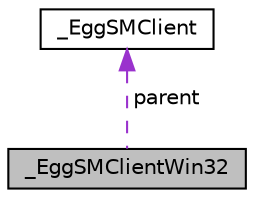 digraph "_EggSMClientWin32"
{
  edge [fontname="Helvetica",fontsize="10",labelfontname="Helvetica",labelfontsize="10"];
  node [fontname="Helvetica",fontsize="10",shape=record];
  Node1 [label="_EggSMClientWin32",height=0.2,width=0.4,color="black", fillcolor="grey75", style="filled" fontcolor="black"];
  Node2 -> Node1 [dir="back",color="darkorchid3",fontsize="10",style="dashed",label=" parent" ,fontname="Helvetica"];
  Node2 [label="_EggSMClient",height=0.2,width=0.4,color="black", fillcolor="white", style="filled",URL="$d1/d15/struct__EggSMClient.html"];
}
